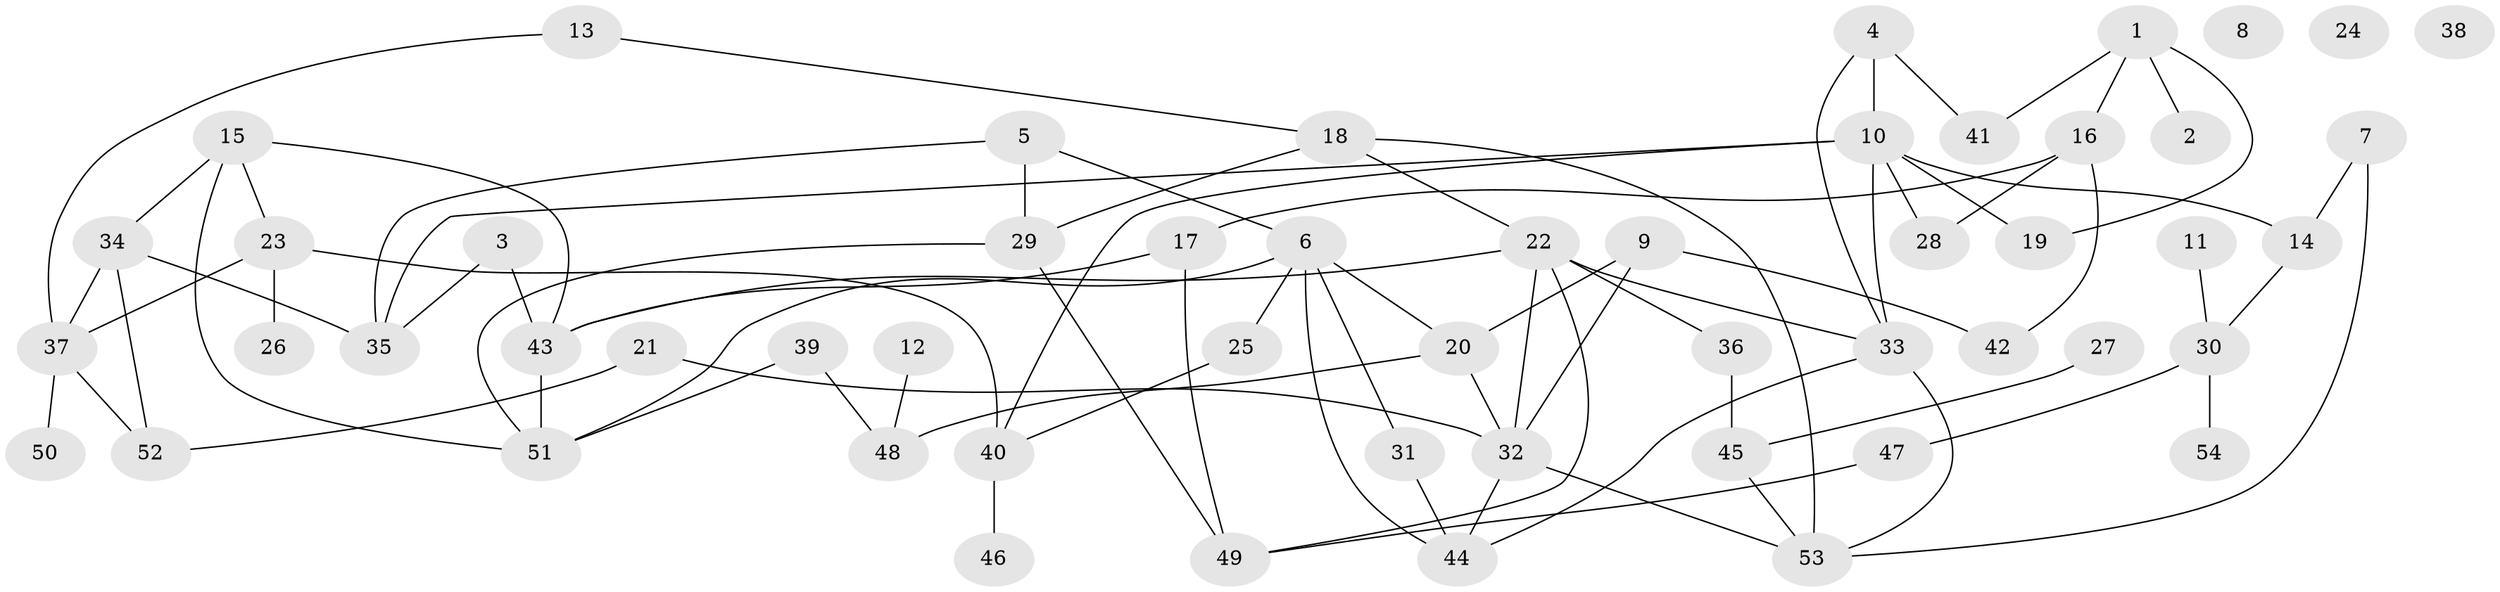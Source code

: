 // Generated by graph-tools (version 1.1) at 2025/49/03/09/25 03:49:14]
// undirected, 54 vertices, 80 edges
graph export_dot {
graph [start="1"]
  node [color=gray90,style=filled];
  1;
  2;
  3;
  4;
  5;
  6;
  7;
  8;
  9;
  10;
  11;
  12;
  13;
  14;
  15;
  16;
  17;
  18;
  19;
  20;
  21;
  22;
  23;
  24;
  25;
  26;
  27;
  28;
  29;
  30;
  31;
  32;
  33;
  34;
  35;
  36;
  37;
  38;
  39;
  40;
  41;
  42;
  43;
  44;
  45;
  46;
  47;
  48;
  49;
  50;
  51;
  52;
  53;
  54;
  1 -- 2;
  1 -- 16;
  1 -- 19;
  1 -- 41;
  3 -- 35;
  3 -- 43;
  4 -- 10;
  4 -- 33;
  4 -- 41;
  5 -- 6;
  5 -- 29;
  5 -- 35;
  6 -- 20;
  6 -- 25;
  6 -- 31;
  6 -- 44;
  6 -- 51;
  7 -- 14;
  7 -- 53;
  9 -- 20;
  9 -- 32;
  9 -- 42;
  10 -- 14;
  10 -- 19;
  10 -- 28;
  10 -- 33;
  10 -- 35;
  10 -- 40;
  11 -- 30;
  12 -- 48;
  13 -- 18;
  13 -- 37;
  14 -- 30;
  15 -- 23;
  15 -- 34;
  15 -- 43;
  15 -- 51;
  16 -- 17;
  16 -- 28;
  16 -- 42;
  17 -- 43;
  17 -- 49;
  18 -- 22;
  18 -- 29;
  18 -- 53;
  20 -- 32;
  20 -- 48;
  21 -- 32;
  21 -- 52;
  22 -- 32;
  22 -- 33;
  22 -- 36;
  22 -- 43;
  22 -- 49;
  23 -- 26;
  23 -- 37;
  23 -- 40;
  25 -- 40;
  27 -- 45;
  29 -- 49;
  29 -- 51;
  30 -- 47;
  30 -- 54;
  31 -- 44;
  32 -- 44;
  32 -- 53;
  33 -- 44;
  33 -- 53;
  34 -- 35;
  34 -- 37;
  34 -- 52;
  36 -- 45;
  37 -- 50;
  37 -- 52;
  39 -- 48;
  39 -- 51;
  40 -- 46;
  43 -- 51;
  45 -- 53;
  47 -- 49;
}
